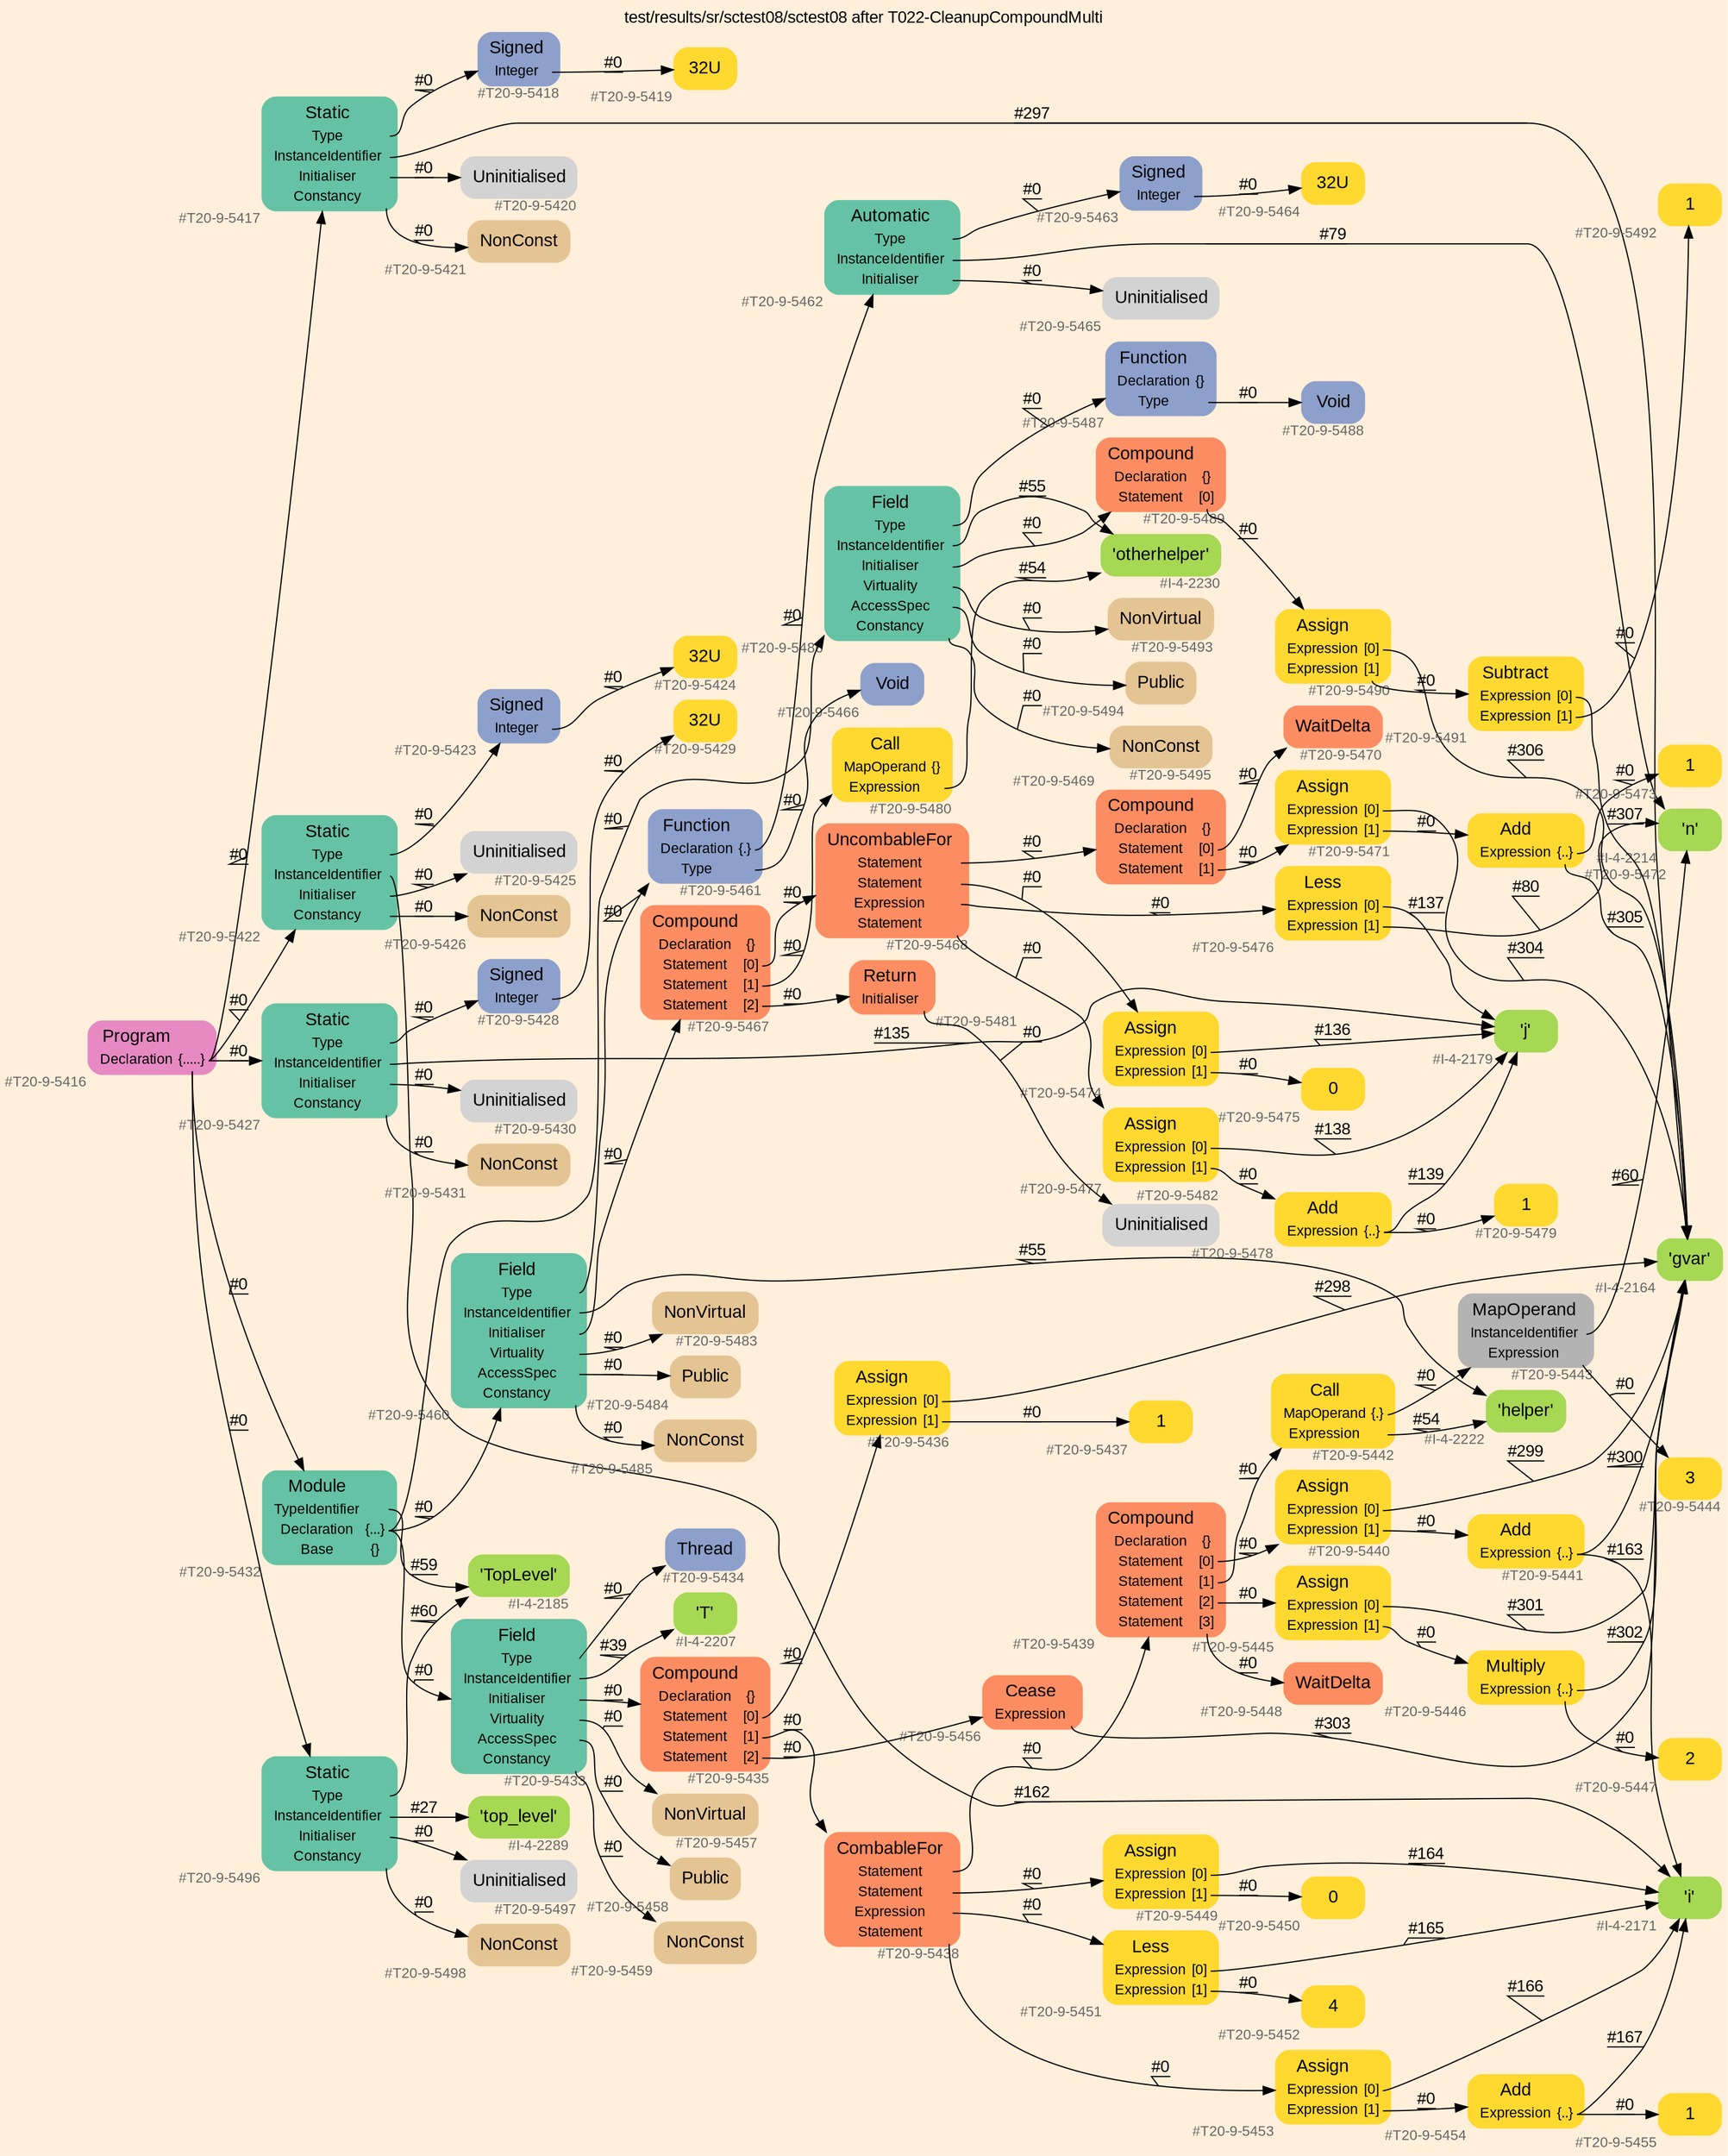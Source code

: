 digraph "test/results/sr/sctest08/sctest08 after T022-CleanupCompoundMulti" {
label = "test/results/sr/sctest08/sctest08 after T022-CleanupCompoundMulti"
labelloc = t
graph [
    rankdir = "LR"
    ranksep = 0.3
    bgcolor = antiquewhite1
    color = black
    fontcolor = black
    fontname = "Arial"
];
node [
    fontname = "Arial"
];
edge [
    fontname = "Arial"
];

// -------------------- node figure --------------------
// -------- block #T20-9-5416 ----------
"#T20-9-5416" [
    fillcolor = "/set28/4"
    xlabel = "#T20-9-5416"
    fontsize = "12"
    fontcolor = grey40
    shape = "plaintext"
    label = <<TABLE BORDER="0" CELLBORDER="0" CELLSPACING="0">
     <TR><TD><FONT COLOR="black" POINT-SIZE="15">Program</FONT></TD></TR>
     <TR><TD><FONT COLOR="black" POINT-SIZE="12">Declaration</FONT></TD><TD PORT="port0"><FONT COLOR="black" POINT-SIZE="12">{.....}</FONT></TD></TR>
    </TABLE>>
    style = "rounded,filled"
];

// -------- block #T20-9-5417 ----------
"#T20-9-5417" [
    fillcolor = "/set28/1"
    xlabel = "#T20-9-5417"
    fontsize = "12"
    fontcolor = grey40
    shape = "plaintext"
    label = <<TABLE BORDER="0" CELLBORDER="0" CELLSPACING="0">
     <TR><TD><FONT COLOR="black" POINT-SIZE="15">Static</FONT></TD></TR>
     <TR><TD><FONT COLOR="black" POINT-SIZE="12">Type</FONT></TD><TD PORT="port0"></TD></TR>
     <TR><TD><FONT COLOR="black" POINT-SIZE="12">InstanceIdentifier</FONT></TD><TD PORT="port1"></TD></TR>
     <TR><TD><FONT COLOR="black" POINT-SIZE="12">Initialiser</FONT></TD><TD PORT="port2"></TD></TR>
     <TR><TD><FONT COLOR="black" POINT-SIZE="12">Constancy</FONT></TD><TD PORT="port3"></TD></TR>
    </TABLE>>
    style = "rounded,filled"
];

// -------- block #T20-9-5418 ----------
"#T20-9-5418" [
    fillcolor = "/set28/3"
    xlabel = "#T20-9-5418"
    fontsize = "12"
    fontcolor = grey40
    shape = "plaintext"
    label = <<TABLE BORDER="0" CELLBORDER="0" CELLSPACING="0">
     <TR><TD><FONT COLOR="black" POINT-SIZE="15">Signed</FONT></TD></TR>
     <TR><TD><FONT COLOR="black" POINT-SIZE="12">Integer</FONT></TD><TD PORT="port0"></TD></TR>
    </TABLE>>
    style = "rounded,filled"
];

// -------- block #T20-9-5419 ----------
"#T20-9-5419" [
    fillcolor = "/set28/6"
    xlabel = "#T20-9-5419"
    fontsize = "12"
    fontcolor = grey40
    shape = "plaintext"
    label = <<TABLE BORDER="0" CELLBORDER="0" CELLSPACING="0">
     <TR><TD><FONT COLOR="black" POINT-SIZE="15">32U</FONT></TD></TR>
    </TABLE>>
    style = "rounded,filled"
];

// -------- block #I-4-2164 ----------
"#I-4-2164" [
    fillcolor = "/set28/5"
    xlabel = "#I-4-2164"
    fontsize = "12"
    fontcolor = grey40
    shape = "plaintext"
    label = <<TABLE BORDER="0" CELLBORDER="0" CELLSPACING="0">
     <TR><TD><FONT COLOR="black" POINT-SIZE="15">'gvar'</FONT></TD></TR>
    </TABLE>>
    style = "rounded,filled"
];

// -------- block #T20-9-5420 ----------
"#T20-9-5420" [
    xlabel = "#T20-9-5420"
    fontsize = "12"
    fontcolor = grey40
    shape = "plaintext"
    label = <<TABLE BORDER="0" CELLBORDER="0" CELLSPACING="0">
     <TR><TD><FONT COLOR="black" POINT-SIZE="15">Uninitialised</FONT></TD></TR>
    </TABLE>>
    style = "rounded,filled"
];

// -------- block #T20-9-5421 ----------
"#T20-9-5421" [
    fillcolor = "/set28/7"
    xlabel = "#T20-9-5421"
    fontsize = "12"
    fontcolor = grey40
    shape = "plaintext"
    label = <<TABLE BORDER="0" CELLBORDER="0" CELLSPACING="0">
     <TR><TD><FONT COLOR="black" POINT-SIZE="15">NonConst</FONT></TD></TR>
    </TABLE>>
    style = "rounded,filled"
];

// -------- block #T20-9-5422 ----------
"#T20-9-5422" [
    fillcolor = "/set28/1"
    xlabel = "#T20-9-5422"
    fontsize = "12"
    fontcolor = grey40
    shape = "plaintext"
    label = <<TABLE BORDER="0" CELLBORDER="0" CELLSPACING="0">
     <TR><TD><FONT COLOR="black" POINT-SIZE="15">Static</FONT></TD></TR>
     <TR><TD><FONT COLOR="black" POINT-SIZE="12">Type</FONT></TD><TD PORT="port0"></TD></TR>
     <TR><TD><FONT COLOR="black" POINT-SIZE="12">InstanceIdentifier</FONT></TD><TD PORT="port1"></TD></TR>
     <TR><TD><FONT COLOR="black" POINT-SIZE="12">Initialiser</FONT></TD><TD PORT="port2"></TD></TR>
     <TR><TD><FONT COLOR="black" POINT-SIZE="12">Constancy</FONT></TD><TD PORT="port3"></TD></TR>
    </TABLE>>
    style = "rounded,filled"
];

// -------- block #T20-9-5423 ----------
"#T20-9-5423" [
    fillcolor = "/set28/3"
    xlabel = "#T20-9-5423"
    fontsize = "12"
    fontcolor = grey40
    shape = "plaintext"
    label = <<TABLE BORDER="0" CELLBORDER="0" CELLSPACING="0">
     <TR><TD><FONT COLOR="black" POINT-SIZE="15">Signed</FONT></TD></TR>
     <TR><TD><FONT COLOR="black" POINT-SIZE="12">Integer</FONT></TD><TD PORT="port0"></TD></TR>
    </TABLE>>
    style = "rounded,filled"
];

// -------- block #T20-9-5424 ----------
"#T20-9-5424" [
    fillcolor = "/set28/6"
    xlabel = "#T20-9-5424"
    fontsize = "12"
    fontcolor = grey40
    shape = "plaintext"
    label = <<TABLE BORDER="0" CELLBORDER="0" CELLSPACING="0">
     <TR><TD><FONT COLOR="black" POINT-SIZE="15">32U</FONT></TD></TR>
    </TABLE>>
    style = "rounded,filled"
];

// -------- block #I-4-2171 ----------
"#I-4-2171" [
    fillcolor = "/set28/5"
    xlabel = "#I-4-2171"
    fontsize = "12"
    fontcolor = grey40
    shape = "plaintext"
    label = <<TABLE BORDER="0" CELLBORDER="0" CELLSPACING="0">
     <TR><TD><FONT COLOR="black" POINT-SIZE="15">'i'</FONT></TD></TR>
    </TABLE>>
    style = "rounded,filled"
];

// -------- block #T20-9-5425 ----------
"#T20-9-5425" [
    xlabel = "#T20-9-5425"
    fontsize = "12"
    fontcolor = grey40
    shape = "plaintext"
    label = <<TABLE BORDER="0" CELLBORDER="0" CELLSPACING="0">
     <TR><TD><FONT COLOR="black" POINT-SIZE="15">Uninitialised</FONT></TD></TR>
    </TABLE>>
    style = "rounded,filled"
];

// -------- block #T20-9-5426 ----------
"#T20-9-5426" [
    fillcolor = "/set28/7"
    xlabel = "#T20-9-5426"
    fontsize = "12"
    fontcolor = grey40
    shape = "plaintext"
    label = <<TABLE BORDER="0" CELLBORDER="0" CELLSPACING="0">
     <TR><TD><FONT COLOR="black" POINT-SIZE="15">NonConst</FONT></TD></TR>
    </TABLE>>
    style = "rounded,filled"
];

// -------- block #T20-9-5427 ----------
"#T20-9-5427" [
    fillcolor = "/set28/1"
    xlabel = "#T20-9-5427"
    fontsize = "12"
    fontcolor = grey40
    shape = "plaintext"
    label = <<TABLE BORDER="0" CELLBORDER="0" CELLSPACING="0">
     <TR><TD><FONT COLOR="black" POINT-SIZE="15">Static</FONT></TD></TR>
     <TR><TD><FONT COLOR="black" POINT-SIZE="12">Type</FONT></TD><TD PORT="port0"></TD></TR>
     <TR><TD><FONT COLOR="black" POINT-SIZE="12">InstanceIdentifier</FONT></TD><TD PORT="port1"></TD></TR>
     <TR><TD><FONT COLOR="black" POINT-SIZE="12">Initialiser</FONT></TD><TD PORT="port2"></TD></TR>
     <TR><TD><FONT COLOR="black" POINT-SIZE="12">Constancy</FONT></TD><TD PORT="port3"></TD></TR>
    </TABLE>>
    style = "rounded,filled"
];

// -------- block #T20-9-5428 ----------
"#T20-9-5428" [
    fillcolor = "/set28/3"
    xlabel = "#T20-9-5428"
    fontsize = "12"
    fontcolor = grey40
    shape = "plaintext"
    label = <<TABLE BORDER="0" CELLBORDER="0" CELLSPACING="0">
     <TR><TD><FONT COLOR="black" POINT-SIZE="15">Signed</FONT></TD></TR>
     <TR><TD><FONT COLOR="black" POINT-SIZE="12">Integer</FONT></TD><TD PORT="port0"></TD></TR>
    </TABLE>>
    style = "rounded,filled"
];

// -------- block #T20-9-5429 ----------
"#T20-9-5429" [
    fillcolor = "/set28/6"
    xlabel = "#T20-9-5429"
    fontsize = "12"
    fontcolor = grey40
    shape = "plaintext"
    label = <<TABLE BORDER="0" CELLBORDER="0" CELLSPACING="0">
     <TR><TD><FONT COLOR="black" POINT-SIZE="15">32U</FONT></TD></TR>
    </TABLE>>
    style = "rounded,filled"
];

// -------- block #I-4-2179 ----------
"#I-4-2179" [
    fillcolor = "/set28/5"
    xlabel = "#I-4-2179"
    fontsize = "12"
    fontcolor = grey40
    shape = "plaintext"
    label = <<TABLE BORDER="0" CELLBORDER="0" CELLSPACING="0">
     <TR><TD><FONT COLOR="black" POINT-SIZE="15">'j'</FONT></TD></TR>
    </TABLE>>
    style = "rounded,filled"
];

// -------- block #T20-9-5430 ----------
"#T20-9-5430" [
    xlabel = "#T20-9-5430"
    fontsize = "12"
    fontcolor = grey40
    shape = "plaintext"
    label = <<TABLE BORDER="0" CELLBORDER="0" CELLSPACING="0">
     <TR><TD><FONT COLOR="black" POINT-SIZE="15">Uninitialised</FONT></TD></TR>
    </TABLE>>
    style = "rounded,filled"
];

// -------- block #T20-9-5431 ----------
"#T20-9-5431" [
    fillcolor = "/set28/7"
    xlabel = "#T20-9-5431"
    fontsize = "12"
    fontcolor = grey40
    shape = "plaintext"
    label = <<TABLE BORDER="0" CELLBORDER="0" CELLSPACING="0">
     <TR><TD><FONT COLOR="black" POINT-SIZE="15">NonConst</FONT></TD></TR>
    </TABLE>>
    style = "rounded,filled"
];

// -------- block #T20-9-5432 ----------
"#T20-9-5432" [
    fillcolor = "/set28/1"
    xlabel = "#T20-9-5432"
    fontsize = "12"
    fontcolor = grey40
    shape = "plaintext"
    label = <<TABLE BORDER="0" CELLBORDER="0" CELLSPACING="0">
     <TR><TD><FONT COLOR="black" POINT-SIZE="15">Module</FONT></TD></TR>
     <TR><TD><FONT COLOR="black" POINT-SIZE="12">TypeIdentifier</FONT></TD><TD PORT="port0"></TD></TR>
     <TR><TD><FONT COLOR="black" POINT-SIZE="12">Declaration</FONT></TD><TD PORT="port1"><FONT COLOR="black" POINT-SIZE="12">{...}</FONT></TD></TR>
     <TR><TD><FONT COLOR="black" POINT-SIZE="12">Base</FONT></TD><TD PORT="port2"><FONT COLOR="black" POINT-SIZE="12">{}</FONT></TD></TR>
    </TABLE>>
    style = "rounded,filled"
];

// -------- block #I-4-2185 ----------
"#I-4-2185" [
    fillcolor = "/set28/5"
    xlabel = "#I-4-2185"
    fontsize = "12"
    fontcolor = grey40
    shape = "plaintext"
    label = <<TABLE BORDER="0" CELLBORDER="0" CELLSPACING="0">
     <TR><TD><FONT COLOR="black" POINT-SIZE="15">'TopLevel'</FONT></TD></TR>
    </TABLE>>
    style = "rounded,filled"
];

// -------- block #T20-9-5433 ----------
"#T20-9-5433" [
    fillcolor = "/set28/1"
    xlabel = "#T20-9-5433"
    fontsize = "12"
    fontcolor = grey40
    shape = "plaintext"
    label = <<TABLE BORDER="0" CELLBORDER="0" CELLSPACING="0">
     <TR><TD><FONT COLOR="black" POINT-SIZE="15">Field</FONT></TD></TR>
     <TR><TD><FONT COLOR="black" POINT-SIZE="12">Type</FONT></TD><TD PORT="port0"></TD></TR>
     <TR><TD><FONT COLOR="black" POINT-SIZE="12">InstanceIdentifier</FONT></TD><TD PORT="port1"></TD></TR>
     <TR><TD><FONT COLOR="black" POINT-SIZE="12">Initialiser</FONT></TD><TD PORT="port2"></TD></TR>
     <TR><TD><FONT COLOR="black" POINT-SIZE="12">Virtuality</FONT></TD><TD PORT="port3"></TD></TR>
     <TR><TD><FONT COLOR="black" POINT-SIZE="12">AccessSpec</FONT></TD><TD PORT="port4"></TD></TR>
     <TR><TD><FONT COLOR="black" POINT-SIZE="12">Constancy</FONT></TD><TD PORT="port5"></TD></TR>
    </TABLE>>
    style = "rounded,filled"
];

// -------- block #T20-9-5434 ----------
"#T20-9-5434" [
    fillcolor = "/set28/3"
    xlabel = "#T20-9-5434"
    fontsize = "12"
    fontcolor = grey40
    shape = "plaintext"
    label = <<TABLE BORDER="0" CELLBORDER="0" CELLSPACING="0">
     <TR><TD><FONT COLOR="black" POINT-SIZE="15">Thread</FONT></TD></TR>
    </TABLE>>
    style = "rounded,filled"
];

// -------- block #I-4-2207 ----------
"#I-4-2207" [
    fillcolor = "/set28/5"
    xlabel = "#I-4-2207"
    fontsize = "12"
    fontcolor = grey40
    shape = "plaintext"
    label = <<TABLE BORDER="0" CELLBORDER="0" CELLSPACING="0">
     <TR><TD><FONT COLOR="black" POINT-SIZE="15">'T'</FONT></TD></TR>
    </TABLE>>
    style = "rounded,filled"
];

// -------- block #T20-9-5435 ----------
"#T20-9-5435" [
    fillcolor = "/set28/2"
    xlabel = "#T20-9-5435"
    fontsize = "12"
    fontcolor = grey40
    shape = "plaintext"
    label = <<TABLE BORDER="0" CELLBORDER="0" CELLSPACING="0">
     <TR><TD><FONT COLOR="black" POINT-SIZE="15">Compound</FONT></TD></TR>
     <TR><TD><FONT COLOR="black" POINT-SIZE="12">Declaration</FONT></TD><TD PORT="port0"><FONT COLOR="black" POINT-SIZE="12">{}</FONT></TD></TR>
     <TR><TD><FONT COLOR="black" POINT-SIZE="12">Statement</FONT></TD><TD PORT="port1"><FONT COLOR="black" POINT-SIZE="12">[0]</FONT></TD></TR>
     <TR><TD><FONT COLOR="black" POINT-SIZE="12">Statement</FONT></TD><TD PORT="port2"><FONT COLOR="black" POINT-SIZE="12">[1]</FONT></TD></TR>
     <TR><TD><FONT COLOR="black" POINT-SIZE="12">Statement</FONT></TD><TD PORT="port3"><FONT COLOR="black" POINT-SIZE="12">[2]</FONT></TD></TR>
    </TABLE>>
    style = "rounded,filled"
];

// -------- block #T20-9-5436 ----------
"#T20-9-5436" [
    fillcolor = "/set28/6"
    xlabel = "#T20-9-5436"
    fontsize = "12"
    fontcolor = grey40
    shape = "plaintext"
    label = <<TABLE BORDER="0" CELLBORDER="0" CELLSPACING="0">
     <TR><TD><FONT COLOR="black" POINT-SIZE="15">Assign</FONT></TD></TR>
     <TR><TD><FONT COLOR="black" POINT-SIZE="12">Expression</FONT></TD><TD PORT="port0"><FONT COLOR="black" POINT-SIZE="12">[0]</FONT></TD></TR>
     <TR><TD><FONT COLOR="black" POINT-SIZE="12">Expression</FONT></TD><TD PORT="port1"><FONT COLOR="black" POINT-SIZE="12">[1]</FONT></TD></TR>
    </TABLE>>
    style = "rounded,filled"
];

// -------- block #T20-9-5437 ----------
"#T20-9-5437" [
    fillcolor = "/set28/6"
    xlabel = "#T20-9-5437"
    fontsize = "12"
    fontcolor = grey40
    shape = "plaintext"
    label = <<TABLE BORDER="0" CELLBORDER="0" CELLSPACING="0">
     <TR><TD><FONT COLOR="black" POINT-SIZE="15">1</FONT></TD></TR>
    </TABLE>>
    style = "rounded,filled"
];

// -------- block #T20-9-5438 ----------
"#T20-9-5438" [
    fillcolor = "/set28/2"
    xlabel = "#T20-9-5438"
    fontsize = "12"
    fontcolor = grey40
    shape = "plaintext"
    label = <<TABLE BORDER="0" CELLBORDER="0" CELLSPACING="0">
     <TR><TD><FONT COLOR="black" POINT-SIZE="15">CombableFor</FONT></TD></TR>
     <TR><TD><FONT COLOR="black" POINT-SIZE="12">Statement</FONT></TD><TD PORT="port0"></TD></TR>
     <TR><TD><FONT COLOR="black" POINT-SIZE="12">Statement</FONT></TD><TD PORT="port1"></TD></TR>
     <TR><TD><FONT COLOR="black" POINT-SIZE="12">Expression</FONT></TD><TD PORT="port2"></TD></TR>
     <TR><TD><FONT COLOR="black" POINT-SIZE="12">Statement</FONT></TD><TD PORT="port3"></TD></TR>
    </TABLE>>
    style = "rounded,filled"
];

// -------- block #T20-9-5439 ----------
"#T20-9-5439" [
    fillcolor = "/set28/2"
    xlabel = "#T20-9-5439"
    fontsize = "12"
    fontcolor = grey40
    shape = "plaintext"
    label = <<TABLE BORDER="0" CELLBORDER="0" CELLSPACING="0">
     <TR><TD><FONT COLOR="black" POINT-SIZE="15">Compound</FONT></TD></TR>
     <TR><TD><FONT COLOR="black" POINT-SIZE="12">Declaration</FONT></TD><TD PORT="port0"><FONT COLOR="black" POINT-SIZE="12">{}</FONT></TD></TR>
     <TR><TD><FONT COLOR="black" POINT-SIZE="12">Statement</FONT></TD><TD PORT="port1"><FONT COLOR="black" POINT-SIZE="12">[0]</FONT></TD></TR>
     <TR><TD><FONT COLOR="black" POINT-SIZE="12">Statement</FONT></TD><TD PORT="port2"><FONT COLOR="black" POINT-SIZE="12">[1]</FONT></TD></TR>
     <TR><TD><FONT COLOR="black" POINT-SIZE="12">Statement</FONT></TD><TD PORT="port3"><FONT COLOR="black" POINT-SIZE="12">[2]</FONT></TD></TR>
     <TR><TD><FONT COLOR="black" POINT-SIZE="12">Statement</FONT></TD><TD PORT="port4"><FONT COLOR="black" POINT-SIZE="12">[3]</FONT></TD></TR>
    </TABLE>>
    style = "rounded,filled"
];

// -------- block #T20-9-5440 ----------
"#T20-9-5440" [
    fillcolor = "/set28/6"
    xlabel = "#T20-9-5440"
    fontsize = "12"
    fontcolor = grey40
    shape = "plaintext"
    label = <<TABLE BORDER="0" CELLBORDER="0" CELLSPACING="0">
     <TR><TD><FONT COLOR="black" POINT-SIZE="15">Assign</FONT></TD></TR>
     <TR><TD><FONT COLOR="black" POINT-SIZE="12">Expression</FONT></TD><TD PORT="port0"><FONT COLOR="black" POINT-SIZE="12">[0]</FONT></TD></TR>
     <TR><TD><FONT COLOR="black" POINT-SIZE="12">Expression</FONT></TD><TD PORT="port1"><FONT COLOR="black" POINT-SIZE="12">[1]</FONT></TD></TR>
    </TABLE>>
    style = "rounded,filled"
];

// -------- block #T20-9-5441 ----------
"#T20-9-5441" [
    fillcolor = "/set28/6"
    xlabel = "#T20-9-5441"
    fontsize = "12"
    fontcolor = grey40
    shape = "plaintext"
    label = <<TABLE BORDER="0" CELLBORDER="0" CELLSPACING="0">
     <TR><TD><FONT COLOR="black" POINT-SIZE="15">Add</FONT></TD></TR>
     <TR><TD><FONT COLOR="black" POINT-SIZE="12">Expression</FONT></TD><TD PORT="port0"><FONT COLOR="black" POINT-SIZE="12">{..}</FONT></TD></TR>
    </TABLE>>
    style = "rounded,filled"
];

// -------- block #T20-9-5442 ----------
"#T20-9-5442" [
    fillcolor = "/set28/6"
    xlabel = "#T20-9-5442"
    fontsize = "12"
    fontcolor = grey40
    shape = "plaintext"
    label = <<TABLE BORDER="0" CELLBORDER="0" CELLSPACING="0">
     <TR><TD><FONT COLOR="black" POINT-SIZE="15">Call</FONT></TD></TR>
     <TR><TD><FONT COLOR="black" POINT-SIZE="12">MapOperand</FONT></TD><TD PORT="port0"><FONT COLOR="black" POINT-SIZE="12">{.}</FONT></TD></TR>
     <TR><TD><FONT COLOR="black" POINT-SIZE="12">Expression</FONT></TD><TD PORT="port1"></TD></TR>
    </TABLE>>
    style = "rounded,filled"
];

// -------- block #T20-9-5443 ----------
"#T20-9-5443" [
    fillcolor = "/set28/8"
    xlabel = "#T20-9-5443"
    fontsize = "12"
    fontcolor = grey40
    shape = "plaintext"
    label = <<TABLE BORDER="0" CELLBORDER="0" CELLSPACING="0">
     <TR><TD><FONT COLOR="black" POINT-SIZE="15">MapOperand</FONT></TD></TR>
     <TR><TD><FONT COLOR="black" POINT-SIZE="12">InstanceIdentifier</FONT></TD><TD PORT="port0"></TD></TR>
     <TR><TD><FONT COLOR="black" POINT-SIZE="12">Expression</FONT></TD><TD PORT="port1"></TD></TR>
    </TABLE>>
    style = "rounded,filled"
];

// -------- block #I-4-2214 ----------
"#I-4-2214" [
    fillcolor = "/set28/5"
    xlabel = "#I-4-2214"
    fontsize = "12"
    fontcolor = grey40
    shape = "plaintext"
    label = <<TABLE BORDER="0" CELLBORDER="0" CELLSPACING="0">
     <TR><TD><FONT COLOR="black" POINT-SIZE="15">'n'</FONT></TD></TR>
    </TABLE>>
    style = "rounded,filled"
];

// -------- block #T20-9-5444 ----------
"#T20-9-5444" [
    fillcolor = "/set28/6"
    xlabel = "#T20-9-5444"
    fontsize = "12"
    fontcolor = grey40
    shape = "plaintext"
    label = <<TABLE BORDER="0" CELLBORDER="0" CELLSPACING="0">
     <TR><TD><FONT COLOR="black" POINT-SIZE="15">3</FONT></TD></TR>
    </TABLE>>
    style = "rounded,filled"
];

// -------- block #I-4-2222 ----------
"#I-4-2222" [
    fillcolor = "/set28/5"
    xlabel = "#I-4-2222"
    fontsize = "12"
    fontcolor = grey40
    shape = "plaintext"
    label = <<TABLE BORDER="0" CELLBORDER="0" CELLSPACING="0">
     <TR><TD><FONT COLOR="black" POINT-SIZE="15">'helper'</FONT></TD></TR>
    </TABLE>>
    style = "rounded,filled"
];

// -------- block #T20-9-5445 ----------
"#T20-9-5445" [
    fillcolor = "/set28/6"
    xlabel = "#T20-9-5445"
    fontsize = "12"
    fontcolor = grey40
    shape = "plaintext"
    label = <<TABLE BORDER="0" CELLBORDER="0" CELLSPACING="0">
     <TR><TD><FONT COLOR="black" POINT-SIZE="15">Assign</FONT></TD></TR>
     <TR><TD><FONT COLOR="black" POINT-SIZE="12">Expression</FONT></TD><TD PORT="port0"><FONT COLOR="black" POINT-SIZE="12">[0]</FONT></TD></TR>
     <TR><TD><FONT COLOR="black" POINT-SIZE="12">Expression</FONT></TD><TD PORT="port1"><FONT COLOR="black" POINT-SIZE="12">[1]</FONT></TD></TR>
    </TABLE>>
    style = "rounded,filled"
];

// -------- block #T20-9-5446 ----------
"#T20-9-5446" [
    fillcolor = "/set28/6"
    xlabel = "#T20-9-5446"
    fontsize = "12"
    fontcolor = grey40
    shape = "plaintext"
    label = <<TABLE BORDER="0" CELLBORDER="0" CELLSPACING="0">
     <TR><TD><FONT COLOR="black" POINT-SIZE="15">Multiply</FONT></TD></TR>
     <TR><TD><FONT COLOR="black" POINT-SIZE="12">Expression</FONT></TD><TD PORT="port0"><FONT COLOR="black" POINT-SIZE="12">{..}</FONT></TD></TR>
    </TABLE>>
    style = "rounded,filled"
];

// -------- block #T20-9-5447 ----------
"#T20-9-5447" [
    fillcolor = "/set28/6"
    xlabel = "#T20-9-5447"
    fontsize = "12"
    fontcolor = grey40
    shape = "plaintext"
    label = <<TABLE BORDER="0" CELLBORDER="0" CELLSPACING="0">
     <TR><TD><FONT COLOR="black" POINT-SIZE="15">2</FONT></TD></TR>
    </TABLE>>
    style = "rounded,filled"
];

// -------- block #T20-9-5448 ----------
"#T20-9-5448" [
    fillcolor = "/set28/2"
    xlabel = "#T20-9-5448"
    fontsize = "12"
    fontcolor = grey40
    shape = "plaintext"
    label = <<TABLE BORDER="0" CELLBORDER="0" CELLSPACING="0">
     <TR><TD><FONT COLOR="black" POINT-SIZE="15">WaitDelta</FONT></TD></TR>
    </TABLE>>
    style = "rounded,filled"
];

// -------- block #T20-9-5449 ----------
"#T20-9-5449" [
    fillcolor = "/set28/6"
    xlabel = "#T20-9-5449"
    fontsize = "12"
    fontcolor = grey40
    shape = "plaintext"
    label = <<TABLE BORDER="0" CELLBORDER="0" CELLSPACING="0">
     <TR><TD><FONT COLOR="black" POINT-SIZE="15">Assign</FONT></TD></TR>
     <TR><TD><FONT COLOR="black" POINT-SIZE="12">Expression</FONT></TD><TD PORT="port0"><FONT COLOR="black" POINT-SIZE="12">[0]</FONT></TD></TR>
     <TR><TD><FONT COLOR="black" POINT-SIZE="12">Expression</FONT></TD><TD PORT="port1"><FONT COLOR="black" POINT-SIZE="12">[1]</FONT></TD></TR>
    </TABLE>>
    style = "rounded,filled"
];

// -------- block #T20-9-5450 ----------
"#T20-9-5450" [
    fillcolor = "/set28/6"
    xlabel = "#T20-9-5450"
    fontsize = "12"
    fontcolor = grey40
    shape = "plaintext"
    label = <<TABLE BORDER="0" CELLBORDER="0" CELLSPACING="0">
     <TR><TD><FONT COLOR="black" POINT-SIZE="15">0</FONT></TD></TR>
    </TABLE>>
    style = "rounded,filled"
];

// -------- block #T20-9-5451 ----------
"#T20-9-5451" [
    fillcolor = "/set28/6"
    xlabel = "#T20-9-5451"
    fontsize = "12"
    fontcolor = grey40
    shape = "plaintext"
    label = <<TABLE BORDER="0" CELLBORDER="0" CELLSPACING="0">
     <TR><TD><FONT COLOR="black" POINT-SIZE="15">Less</FONT></TD></TR>
     <TR><TD><FONT COLOR="black" POINT-SIZE="12">Expression</FONT></TD><TD PORT="port0"><FONT COLOR="black" POINT-SIZE="12">[0]</FONT></TD></TR>
     <TR><TD><FONT COLOR="black" POINT-SIZE="12">Expression</FONT></TD><TD PORT="port1"><FONT COLOR="black" POINT-SIZE="12">[1]</FONT></TD></TR>
    </TABLE>>
    style = "rounded,filled"
];

// -------- block #T20-9-5452 ----------
"#T20-9-5452" [
    fillcolor = "/set28/6"
    xlabel = "#T20-9-5452"
    fontsize = "12"
    fontcolor = grey40
    shape = "plaintext"
    label = <<TABLE BORDER="0" CELLBORDER="0" CELLSPACING="0">
     <TR><TD><FONT COLOR="black" POINT-SIZE="15">4</FONT></TD></TR>
    </TABLE>>
    style = "rounded,filled"
];

// -------- block #T20-9-5453 ----------
"#T20-9-5453" [
    fillcolor = "/set28/6"
    xlabel = "#T20-9-5453"
    fontsize = "12"
    fontcolor = grey40
    shape = "plaintext"
    label = <<TABLE BORDER="0" CELLBORDER="0" CELLSPACING="0">
     <TR><TD><FONT COLOR="black" POINT-SIZE="15">Assign</FONT></TD></TR>
     <TR><TD><FONT COLOR="black" POINT-SIZE="12">Expression</FONT></TD><TD PORT="port0"><FONT COLOR="black" POINT-SIZE="12">[0]</FONT></TD></TR>
     <TR><TD><FONT COLOR="black" POINT-SIZE="12">Expression</FONT></TD><TD PORT="port1"><FONT COLOR="black" POINT-SIZE="12">[1]</FONT></TD></TR>
    </TABLE>>
    style = "rounded,filled"
];

// -------- block #T20-9-5454 ----------
"#T20-9-5454" [
    fillcolor = "/set28/6"
    xlabel = "#T20-9-5454"
    fontsize = "12"
    fontcolor = grey40
    shape = "plaintext"
    label = <<TABLE BORDER="0" CELLBORDER="0" CELLSPACING="0">
     <TR><TD><FONT COLOR="black" POINT-SIZE="15">Add</FONT></TD></TR>
     <TR><TD><FONT COLOR="black" POINT-SIZE="12">Expression</FONT></TD><TD PORT="port0"><FONT COLOR="black" POINT-SIZE="12">{..}</FONT></TD></TR>
    </TABLE>>
    style = "rounded,filled"
];

// -------- block #T20-9-5455 ----------
"#T20-9-5455" [
    fillcolor = "/set28/6"
    xlabel = "#T20-9-5455"
    fontsize = "12"
    fontcolor = grey40
    shape = "plaintext"
    label = <<TABLE BORDER="0" CELLBORDER="0" CELLSPACING="0">
     <TR><TD><FONT COLOR="black" POINT-SIZE="15">1</FONT></TD></TR>
    </TABLE>>
    style = "rounded,filled"
];

// -------- block #T20-9-5456 ----------
"#T20-9-5456" [
    fillcolor = "/set28/2"
    xlabel = "#T20-9-5456"
    fontsize = "12"
    fontcolor = grey40
    shape = "plaintext"
    label = <<TABLE BORDER="0" CELLBORDER="0" CELLSPACING="0">
     <TR><TD><FONT COLOR="black" POINT-SIZE="15">Cease</FONT></TD></TR>
     <TR><TD><FONT COLOR="black" POINT-SIZE="12">Expression</FONT></TD><TD PORT="port0"></TD></TR>
    </TABLE>>
    style = "rounded,filled"
];

// -------- block #T20-9-5457 ----------
"#T20-9-5457" [
    fillcolor = "/set28/7"
    xlabel = "#T20-9-5457"
    fontsize = "12"
    fontcolor = grey40
    shape = "plaintext"
    label = <<TABLE BORDER="0" CELLBORDER="0" CELLSPACING="0">
     <TR><TD><FONT COLOR="black" POINT-SIZE="15">NonVirtual</FONT></TD></TR>
    </TABLE>>
    style = "rounded,filled"
];

// -------- block #T20-9-5458 ----------
"#T20-9-5458" [
    fillcolor = "/set28/7"
    xlabel = "#T20-9-5458"
    fontsize = "12"
    fontcolor = grey40
    shape = "plaintext"
    label = <<TABLE BORDER="0" CELLBORDER="0" CELLSPACING="0">
     <TR><TD><FONT COLOR="black" POINT-SIZE="15">Public</FONT></TD></TR>
    </TABLE>>
    style = "rounded,filled"
];

// -------- block #T20-9-5459 ----------
"#T20-9-5459" [
    fillcolor = "/set28/7"
    xlabel = "#T20-9-5459"
    fontsize = "12"
    fontcolor = grey40
    shape = "plaintext"
    label = <<TABLE BORDER="0" CELLBORDER="0" CELLSPACING="0">
     <TR><TD><FONT COLOR="black" POINT-SIZE="15">NonConst</FONT></TD></TR>
    </TABLE>>
    style = "rounded,filled"
];

// -------- block #T20-9-5460 ----------
"#T20-9-5460" [
    fillcolor = "/set28/1"
    xlabel = "#T20-9-5460"
    fontsize = "12"
    fontcolor = grey40
    shape = "plaintext"
    label = <<TABLE BORDER="0" CELLBORDER="0" CELLSPACING="0">
     <TR><TD><FONT COLOR="black" POINT-SIZE="15">Field</FONT></TD></TR>
     <TR><TD><FONT COLOR="black" POINT-SIZE="12">Type</FONT></TD><TD PORT="port0"></TD></TR>
     <TR><TD><FONT COLOR="black" POINT-SIZE="12">InstanceIdentifier</FONT></TD><TD PORT="port1"></TD></TR>
     <TR><TD><FONT COLOR="black" POINT-SIZE="12">Initialiser</FONT></TD><TD PORT="port2"></TD></TR>
     <TR><TD><FONT COLOR="black" POINT-SIZE="12">Virtuality</FONT></TD><TD PORT="port3"></TD></TR>
     <TR><TD><FONT COLOR="black" POINT-SIZE="12">AccessSpec</FONT></TD><TD PORT="port4"></TD></TR>
     <TR><TD><FONT COLOR="black" POINT-SIZE="12">Constancy</FONT></TD><TD PORT="port5"></TD></TR>
    </TABLE>>
    style = "rounded,filled"
];

// -------- block #T20-9-5461 ----------
"#T20-9-5461" [
    fillcolor = "/set28/3"
    xlabel = "#T20-9-5461"
    fontsize = "12"
    fontcolor = grey40
    shape = "plaintext"
    label = <<TABLE BORDER="0" CELLBORDER="0" CELLSPACING="0">
     <TR><TD><FONT COLOR="black" POINT-SIZE="15">Function</FONT></TD></TR>
     <TR><TD><FONT COLOR="black" POINT-SIZE="12">Declaration</FONT></TD><TD PORT="port0"><FONT COLOR="black" POINT-SIZE="12">{.}</FONT></TD></TR>
     <TR><TD><FONT COLOR="black" POINT-SIZE="12">Type</FONT></TD><TD PORT="port1"></TD></TR>
    </TABLE>>
    style = "rounded,filled"
];

// -------- block #T20-9-5462 ----------
"#T20-9-5462" [
    fillcolor = "/set28/1"
    xlabel = "#T20-9-5462"
    fontsize = "12"
    fontcolor = grey40
    shape = "plaintext"
    label = <<TABLE BORDER="0" CELLBORDER="0" CELLSPACING="0">
     <TR><TD><FONT COLOR="black" POINT-SIZE="15">Automatic</FONT></TD></TR>
     <TR><TD><FONT COLOR="black" POINT-SIZE="12">Type</FONT></TD><TD PORT="port0"></TD></TR>
     <TR><TD><FONT COLOR="black" POINT-SIZE="12">InstanceIdentifier</FONT></TD><TD PORT="port1"></TD></TR>
     <TR><TD><FONT COLOR="black" POINT-SIZE="12">Initialiser</FONT></TD><TD PORT="port2"></TD></TR>
    </TABLE>>
    style = "rounded,filled"
];

// -------- block #T20-9-5463 ----------
"#T20-9-5463" [
    fillcolor = "/set28/3"
    xlabel = "#T20-9-5463"
    fontsize = "12"
    fontcolor = grey40
    shape = "plaintext"
    label = <<TABLE BORDER="0" CELLBORDER="0" CELLSPACING="0">
     <TR><TD><FONT COLOR="black" POINT-SIZE="15">Signed</FONT></TD></TR>
     <TR><TD><FONT COLOR="black" POINT-SIZE="12">Integer</FONT></TD><TD PORT="port0"></TD></TR>
    </TABLE>>
    style = "rounded,filled"
];

// -------- block #T20-9-5464 ----------
"#T20-9-5464" [
    fillcolor = "/set28/6"
    xlabel = "#T20-9-5464"
    fontsize = "12"
    fontcolor = grey40
    shape = "plaintext"
    label = <<TABLE BORDER="0" CELLBORDER="0" CELLSPACING="0">
     <TR><TD><FONT COLOR="black" POINT-SIZE="15">32U</FONT></TD></TR>
    </TABLE>>
    style = "rounded,filled"
];

// -------- block #T20-9-5465 ----------
"#T20-9-5465" [
    xlabel = "#T20-9-5465"
    fontsize = "12"
    fontcolor = grey40
    shape = "plaintext"
    label = <<TABLE BORDER="0" CELLBORDER="0" CELLSPACING="0">
     <TR><TD><FONT COLOR="black" POINT-SIZE="15">Uninitialised</FONT></TD></TR>
    </TABLE>>
    style = "rounded,filled"
];

// -------- block #T20-9-5466 ----------
"#T20-9-5466" [
    fillcolor = "/set28/3"
    xlabel = "#T20-9-5466"
    fontsize = "12"
    fontcolor = grey40
    shape = "plaintext"
    label = <<TABLE BORDER="0" CELLBORDER="0" CELLSPACING="0">
     <TR><TD><FONT COLOR="black" POINT-SIZE="15">Void</FONT></TD></TR>
    </TABLE>>
    style = "rounded,filled"
];

// -------- block #T20-9-5467 ----------
"#T20-9-5467" [
    fillcolor = "/set28/2"
    xlabel = "#T20-9-5467"
    fontsize = "12"
    fontcolor = grey40
    shape = "plaintext"
    label = <<TABLE BORDER="0" CELLBORDER="0" CELLSPACING="0">
     <TR><TD><FONT COLOR="black" POINT-SIZE="15">Compound</FONT></TD></TR>
     <TR><TD><FONT COLOR="black" POINT-SIZE="12">Declaration</FONT></TD><TD PORT="port0"><FONT COLOR="black" POINT-SIZE="12">{}</FONT></TD></TR>
     <TR><TD><FONT COLOR="black" POINT-SIZE="12">Statement</FONT></TD><TD PORT="port1"><FONT COLOR="black" POINT-SIZE="12">[0]</FONT></TD></TR>
     <TR><TD><FONT COLOR="black" POINT-SIZE="12">Statement</FONT></TD><TD PORT="port2"><FONT COLOR="black" POINT-SIZE="12">[1]</FONT></TD></TR>
     <TR><TD><FONT COLOR="black" POINT-SIZE="12">Statement</FONT></TD><TD PORT="port3"><FONT COLOR="black" POINT-SIZE="12">[2]</FONT></TD></TR>
    </TABLE>>
    style = "rounded,filled"
];

// -------- block #T20-9-5468 ----------
"#T20-9-5468" [
    fillcolor = "/set28/2"
    xlabel = "#T20-9-5468"
    fontsize = "12"
    fontcolor = grey40
    shape = "plaintext"
    label = <<TABLE BORDER="0" CELLBORDER="0" CELLSPACING="0">
     <TR><TD><FONT COLOR="black" POINT-SIZE="15">UncombableFor</FONT></TD></TR>
     <TR><TD><FONT COLOR="black" POINT-SIZE="12">Statement</FONT></TD><TD PORT="port0"></TD></TR>
     <TR><TD><FONT COLOR="black" POINT-SIZE="12">Statement</FONT></TD><TD PORT="port1"></TD></TR>
     <TR><TD><FONT COLOR="black" POINT-SIZE="12">Expression</FONT></TD><TD PORT="port2"></TD></TR>
     <TR><TD><FONT COLOR="black" POINT-SIZE="12">Statement</FONT></TD><TD PORT="port3"></TD></TR>
    </TABLE>>
    style = "rounded,filled"
];

// -------- block #T20-9-5469 ----------
"#T20-9-5469" [
    fillcolor = "/set28/2"
    xlabel = "#T20-9-5469"
    fontsize = "12"
    fontcolor = grey40
    shape = "plaintext"
    label = <<TABLE BORDER="0" CELLBORDER="0" CELLSPACING="0">
     <TR><TD><FONT COLOR="black" POINT-SIZE="15">Compound</FONT></TD></TR>
     <TR><TD><FONT COLOR="black" POINT-SIZE="12">Declaration</FONT></TD><TD PORT="port0"><FONT COLOR="black" POINT-SIZE="12">{}</FONT></TD></TR>
     <TR><TD><FONT COLOR="black" POINT-SIZE="12">Statement</FONT></TD><TD PORT="port1"><FONT COLOR="black" POINT-SIZE="12">[0]</FONT></TD></TR>
     <TR><TD><FONT COLOR="black" POINT-SIZE="12">Statement</FONT></TD><TD PORT="port2"><FONT COLOR="black" POINT-SIZE="12">[1]</FONT></TD></TR>
    </TABLE>>
    style = "rounded,filled"
];

// -------- block #T20-9-5470 ----------
"#T20-9-5470" [
    fillcolor = "/set28/2"
    xlabel = "#T20-9-5470"
    fontsize = "12"
    fontcolor = grey40
    shape = "plaintext"
    label = <<TABLE BORDER="0" CELLBORDER="0" CELLSPACING="0">
     <TR><TD><FONT COLOR="black" POINT-SIZE="15">WaitDelta</FONT></TD></TR>
    </TABLE>>
    style = "rounded,filled"
];

// -------- block #T20-9-5471 ----------
"#T20-9-5471" [
    fillcolor = "/set28/6"
    xlabel = "#T20-9-5471"
    fontsize = "12"
    fontcolor = grey40
    shape = "plaintext"
    label = <<TABLE BORDER="0" CELLBORDER="0" CELLSPACING="0">
     <TR><TD><FONT COLOR="black" POINT-SIZE="15">Assign</FONT></TD></TR>
     <TR><TD><FONT COLOR="black" POINT-SIZE="12">Expression</FONT></TD><TD PORT="port0"><FONT COLOR="black" POINT-SIZE="12">[0]</FONT></TD></TR>
     <TR><TD><FONT COLOR="black" POINT-SIZE="12">Expression</FONT></TD><TD PORT="port1"><FONT COLOR="black" POINT-SIZE="12">[1]</FONT></TD></TR>
    </TABLE>>
    style = "rounded,filled"
];

// -------- block #T20-9-5472 ----------
"#T20-9-5472" [
    fillcolor = "/set28/6"
    xlabel = "#T20-9-5472"
    fontsize = "12"
    fontcolor = grey40
    shape = "plaintext"
    label = <<TABLE BORDER="0" CELLBORDER="0" CELLSPACING="0">
     <TR><TD><FONT COLOR="black" POINT-SIZE="15">Add</FONT></TD></TR>
     <TR><TD><FONT COLOR="black" POINT-SIZE="12">Expression</FONT></TD><TD PORT="port0"><FONT COLOR="black" POINT-SIZE="12">{..}</FONT></TD></TR>
    </TABLE>>
    style = "rounded,filled"
];

// -------- block #T20-9-5473 ----------
"#T20-9-5473" [
    fillcolor = "/set28/6"
    xlabel = "#T20-9-5473"
    fontsize = "12"
    fontcolor = grey40
    shape = "plaintext"
    label = <<TABLE BORDER="0" CELLBORDER="0" CELLSPACING="0">
     <TR><TD><FONT COLOR="black" POINT-SIZE="15">1</FONT></TD></TR>
    </TABLE>>
    style = "rounded,filled"
];

// -------- block #T20-9-5474 ----------
"#T20-9-5474" [
    fillcolor = "/set28/6"
    xlabel = "#T20-9-5474"
    fontsize = "12"
    fontcolor = grey40
    shape = "plaintext"
    label = <<TABLE BORDER="0" CELLBORDER="0" CELLSPACING="0">
     <TR><TD><FONT COLOR="black" POINT-SIZE="15">Assign</FONT></TD></TR>
     <TR><TD><FONT COLOR="black" POINT-SIZE="12">Expression</FONT></TD><TD PORT="port0"><FONT COLOR="black" POINT-SIZE="12">[0]</FONT></TD></TR>
     <TR><TD><FONT COLOR="black" POINT-SIZE="12">Expression</FONT></TD><TD PORT="port1"><FONT COLOR="black" POINT-SIZE="12">[1]</FONT></TD></TR>
    </TABLE>>
    style = "rounded,filled"
];

// -------- block #T20-9-5475 ----------
"#T20-9-5475" [
    fillcolor = "/set28/6"
    xlabel = "#T20-9-5475"
    fontsize = "12"
    fontcolor = grey40
    shape = "plaintext"
    label = <<TABLE BORDER="0" CELLBORDER="0" CELLSPACING="0">
     <TR><TD><FONT COLOR="black" POINT-SIZE="15">0</FONT></TD></TR>
    </TABLE>>
    style = "rounded,filled"
];

// -------- block #T20-9-5476 ----------
"#T20-9-5476" [
    fillcolor = "/set28/6"
    xlabel = "#T20-9-5476"
    fontsize = "12"
    fontcolor = grey40
    shape = "plaintext"
    label = <<TABLE BORDER="0" CELLBORDER="0" CELLSPACING="0">
     <TR><TD><FONT COLOR="black" POINT-SIZE="15">Less</FONT></TD></TR>
     <TR><TD><FONT COLOR="black" POINT-SIZE="12">Expression</FONT></TD><TD PORT="port0"><FONT COLOR="black" POINT-SIZE="12">[0]</FONT></TD></TR>
     <TR><TD><FONT COLOR="black" POINT-SIZE="12">Expression</FONT></TD><TD PORT="port1"><FONT COLOR="black" POINT-SIZE="12">[1]</FONT></TD></TR>
    </TABLE>>
    style = "rounded,filled"
];

// -------- block #T20-9-5477 ----------
"#T20-9-5477" [
    fillcolor = "/set28/6"
    xlabel = "#T20-9-5477"
    fontsize = "12"
    fontcolor = grey40
    shape = "plaintext"
    label = <<TABLE BORDER="0" CELLBORDER="0" CELLSPACING="0">
     <TR><TD><FONT COLOR="black" POINT-SIZE="15">Assign</FONT></TD></TR>
     <TR><TD><FONT COLOR="black" POINT-SIZE="12">Expression</FONT></TD><TD PORT="port0"><FONT COLOR="black" POINT-SIZE="12">[0]</FONT></TD></TR>
     <TR><TD><FONT COLOR="black" POINT-SIZE="12">Expression</FONT></TD><TD PORT="port1"><FONT COLOR="black" POINT-SIZE="12">[1]</FONT></TD></TR>
    </TABLE>>
    style = "rounded,filled"
];

// -------- block #T20-9-5478 ----------
"#T20-9-5478" [
    fillcolor = "/set28/6"
    xlabel = "#T20-9-5478"
    fontsize = "12"
    fontcolor = grey40
    shape = "plaintext"
    label = <<TABLE BORDER="0" CELLBORDER="0" CELLSPACING="0">
     <TR><TD><FONT COLOR="black" POINT-SIZE="15">Add</FONT></TD></TR>
     <TR><TD><FONT COLOR="black" POINT-SIZE="12">Expression</FONT></TD><TD PORT="port0"><FONT COLOR="black" POINT-SIZE="12">{..}</FONT></TD></TR>
    </TABLE>>
    style = "rounded,filled"
];

// -------- block #T20-9-5479 ----------
"#T20-9-5479" [
    fillcolor = "/set28/6"
    xlabel = "#T20-9-5479"
    fontsize = "12"
    fontcolor = grey40
    shape = "plaintext"
    label = <<TABLE BORDER="0" CELLBORDER="0" CELLSPACING="0">
     <TR><TD><FONT COLOR="black" POINT-SIZE="15">1</FONT></TD></TR>
    </TABLE>>
    style = "rounded,filled"
];

// -------- block #T20-9-5480 ----------
"#T20-9-5480" [
    fillcolor = "/set28/6"
    xlabel = "#T20-9-5480"
    fontsize = "12"
    fontcolor = grey40
    shape = "plaintext"
    label = <<TABLE BORDER="0" CELLBORDER="0" CELLSPACING="0">
     <TR><TD><FONT COLOR="black" POINT-SIZE="15">Call</FONT></TD></TR>
     <TR><TD><FONT COLOR="black" POINT-SIZE="12">MapOperand</FONT></TD><TD PORT="port0"><FONT COLOR="black" POINT-SIZE="12">{}</FONT></TD></TR>
     <TR><TD><FONT COLOR="black" POINT-SIZE="12">Expression</FONT></TD><TD PORT="port1"></TD></TR>
    </TABLE>>
    style = "rounded,filled"
];

// -------- block #I-4-2230 ----------
"#I-4-2230" [
    fillcolor = "/set28/5"
    xlabel = "#I-4-2230"
    fontsize = "12"
    fontcolor = grey40
    shape = "plaintext"
    label = <<TABLE BORDER="0" CELLBORDER="0" CELLSPACING="0">
     <TR><TD><FONT COLOR="black" POINT-SIZE="15">'otherhelper'</FONT></TD></TR>
    </TABLE>>
    style = "rounded,filled"
];

// -------- block #T20-9-5481 ----------
"#T20-9-5481" [
    fillcolor = "/set28/2"
    xlabel = "#T20-9-5481"
    fontsize = "12"
    fontcolor = grey40
    shape = "plaintext"
    label = <<TABLE BORDER="0" CELLBORDER="0" CELLSPACING="0">
     <TR><TD><FONT COLOR="black" POINT-SIZE="15">Return</FONT></TD></TR>
     <TR><TD><FONT COLOR="black" POINT-SIZE="12">Initialiser</FONT></TD><TD PORT="port0"></TD></TR>
    </TABLE>>
    style = "rounded,filled"
];

// -------- block #T20-9-5482 ----------
"#T20-9-5482" [
    xlabel = "#T20-9-5482"
    fontsize = "12"
    fontcolor = grey40
    shape = "plaintext"
    label = <<TABLE BORDER="0" CELLBORDER="0" CELLSPACING="0">
     <TR><TD><FONT COLOR="black" POINT-SIZE="15">Uninitialised</FONT></TD></TR>
    </TABLE>>
    style = "rounded,filled"
];

// -------- block #T20-9-5483 ----------
"#T20-9-5483" [
    fillcolor = "/set28/7"
    xlabel = "#T20-9-5483"
    fontsize = "12"
    fontcolor = grey40
    shape = "plaintext"
    label = <<TABLE BORDER="0" CELLBORDER="0" CELLSPACING="0">
     <TR><TD><FONT COLOR="black" POINT-SIZE="15">NonVirtual</FONT></TD></TR>
    </TABLE>>
    style = "rounded,filled"
];

// -------- block #T20-9-5484 ----------
"#T20-9-5484" [
    fillcolor = "/set28/7"
    xlabel = "#T20-9-5484"
    fontsize = "12"
    fontcolor = grey40
    shape = "plaintext"
    label = <<TABLE BORDER="0" CELLBORDER="0" CELLSPACING="0">
     <TR><TD><FONT COLOR="black" POINT-SIZE="15">Public</FONT></TD></TR>
    </TABLE>>
    style = "rounded,filled"
];

// -------- block #T20-9-5485 ----------
"#T20-9-5485" [
    fillcolor = "/set28/7"
    xlabel = "#T20-9-5485"
    fontsize = "12"
    fontcolor = grey40
    shape = "plaintext"
    label = <<TABLE BORDER="0" CELLBORDER="0" CELLSPACING="0">
     <TR><TD><FONT COLOR="black" POINT-SIZE="15">NonConst</FONT></TD></TR>
    </TABLE>>
    style = "rounded,filled"
];

// -------- block #T20-9-5486 ----------
"#T20-9-5486" [
    fillcolor = "/set28/1"
    xlabel = "#T20-9-5486"
    fontsize = "12"
    fontcolor = grey40
    shape = "plaintext"
    label = <<TABLE BORDER="0" CELLBORDER="0" CELLSPACING="0">
     <TR><TD><FONT COLOR="black" POINT-SIZE="15">Field</FONT></TD></TR>
     <TR><TD><FONT COLOR="black" POINT-SIZE="12">Type</FONT></TD><TD PORT="port0"></TD></TR>
     <TR><TD><FONT COLOR="black" POINT-SIZE="12">InstanceIdentifier</FONT></TD><TD PORT="port1"></TD></TR>
     <TR><TD><FONT COLOR="black" POINT-SIZE="12">Initialiser</FONT></TD><TD PORT="port2"></TD></TR>
     <TR><TD><FONT COLOR="black" POINT-SIZE="12">Virtuality</FONT></TD><TD PORT="port3"></TD></TR>
     <TR><TD><FONT COLOR="black" POINT-SIZE="12">AccessSpec</FONT></TD><TD PORT="port4"></TD></TR>
     <TR><TD><FONT COLOR="black" POINT-SIZE="12">Constancy</FONT></TD><TD PORT="port5"></TD></TR>
    </TABLE>>
    style = "rounded,filled"
];

// -------- block #T20-9-5487 ----------
"#T20-9-5487" [
    fillcolor = "/set28/3"
    xlabel = "#T20-9-5487"
    fontsize = "12"
    fontcolor = grey40
    shape = "plaintext"
    label = <<TABLE BORDER="0" CELLBORDER="0" CELLSPACING="0">
     <TR><TD><FONT COLOR="black" POINT-SIZE="15">Function</FONT></TD></TR>
     <TR><TD><FONT COLOR="black" POINT-SIZE="12">Declaration</FONT></TD><TD PORT="port0"><FONT COLOR="black" POINT-SIZE="12">{}</FONT></TD></TR>
     <TR><TD><FONT COLOR="black" POINT-SIZE="12">Type</FONT></TD><TD PORT="port1"></TD></TR>
    </TABLE>>
    style = "rounded,filled"
];

// -------- block #T20-9-5488 ----------
"#T20-9-5488" [
    fillcolor = "/set28/3"
    xlabel = "#T20-9-5488"
    fontsize = "12"
    fontcolor = grey40
    shape = "plaintext"
    label = <<TABLE BORDER="0" CELLBORDER="0" CELLSPACING="0">
     <TR><TD><FONT COLOR="black" POINT-SIZE="15">Void</FONT></TD></TR>
    </TABLE>>
    style = "rounded,filled"
];

// -------- block #T20-9-5489 ----------
"#T20-9-5489" [
    fillcolor = "/set28/2"
    xlabel = "#T20-9-5489"
    fontsize = "12"
    fontcolor = grey40
    shape = "plaintext"
    label = <<TABLE BORDER="0" CELLBORDER="0" CELLSPACING="0">
     <TR><TD><FONT COLOR="black" POINT-SIZE="15">Compound</FONT></TD></TR>
     <TR><TD><FONT COLOR="black" POINT-SIZE="12">Declaration</FONT></TD><TD PORT="port0"><FONT COLOR="black" POINT-SIZE="12">{}</FONT></TD></TR>
     <TR><TD><FONT COLOR="black" POINT-SIZE="12">Statement</FONT></TD><TD PORT="port1"><FONT COLOR="black" POINT-SIZE="12">[0]</FONT></TD></TR>
    </TABLE>>
    style = "rounded,filled"
];

// -------- block #T20-9-5490 ----------
"#T20-9-5490" [
    fillcolor = "/set28/6"
    xlabel = "#T20-9-5490"
    fontsize = "12"
    fontcolor = grey40
    shape = "plaintext"
    label = <<TABLE BORDER="0" CELLBORDER="0" CELLSPACING="0">
     <TR><TD><FONT COLOR="black" POINT-SIZE="15">Assign</FONT></TD></TR>
     <TR><TD><FONT COLOR="black" POINT-SIZE="12">Expression</FONT></TD><TD PORT="port0"><FONT COLOR="black" POINT-SIZE="12">[0]</FONT></TD></TR>
     <TR><TD><FONT COLOR="black" POINT-SIZE="12">Expression</FONT></TD><TD PORT="port1"><FONT COLOR="black" POINT-SIZE="12">[1]</FONT></TD></TR>
    </TABLE>>
    style = "rounded,filled"
];

// -------- block #T20-9-5491 ----------
"#T20-9-5491" [
    fillcolor = "/set28/6"
    xlabel = "#T20-9-5491"
    fontsize = "12"
    fontcolor = grey40
    shape = "plaintext"
    label = <<TABLE BORDER="0" CELLBORDER="0" CELLSPACING="0">
     <TR><TD><FONT COLOR="black" POINT-SIZE="15">Subtract</FONT></TD></TR>
     <TR><TD><FONT COLOR="black" POINT-SIZE="12">Expression</FONT></TD><TD PORT="port0"><FONT COLOR="black" POINT-SIZE="12">[0]</FONT></TD></TR>
     <TR><TD><FONT COLOR="black" POINT-SIZE="12">Expression</FONT></TD><TD PORT="port1"><FONT COLOR="black" POINT-SIZE="12">[1]</FONT></TD></TR>
    </TABLE>>
    style = "rounded,filled"
];

// -------- block #T20-9-5492 ----------
"#T20-9-5492" [
    fillcolor = "/set28/6"
    xlabel = "#T20-9-5492"
    fontsize = "12"
    fontcolor = grey40
    shape = "plaintext"
    label = <<TABLE BORDER="0" CELLBORDER="0" CELLSPACING="0">
     <TR><TD><FONT COLOR="black" POINT-SIZE="15">1</FONT></TD></TR>
    </TABLE>>
    style = "rounded,filled"
];

// -------- block #T20-9-5493 ----------
"#T20-9-5493" [
    fillcolor = "/set28/7"
    xlabel = "#T20-9-5493"
    fontsize = "12"
    fontcolor = grey40
    shape = "plaintext"
    label = <<TABLE BORDER="0" CELLBORDER="0" CELLSPACING="0">
     <TR><TD><FONT COLOR="black" POINT-SIZE="15">NonVirtual</FONT></TD></TR>
    </TABLE>>
    style = "rounded,filled"
];

// -------- block #T20-9-5494 ----------
"#T20-9-5494" [
    fillcolor = "/set28/7"
    xlabel = "#T20-9-5494"
    fontsize = "12"
    fontcolor = grey40
    shape = "plaintext"
    label = <<TABLE BORDER="0" CELLBORDER="0" CELLSPACING="0">
     <TR><TD><FONT COLOR="black" POINT-SIZE="15">Public</FONT></TD></TR>
    </TABLE>>
    style = "rounded,filled"
];

// -------- block #T20-9-5495 ----------
"#T20-9-5495" [
    fillcolor = "/set28/7"
    xlabel = "#T20-9-5495"
    fontsize = "12"
    fontcolor = grey40
    shape = "plaintext"
    label = <<TABLE BORDER="0" CELLBORDER="0" CELLSPACING="0">
     <TR><TD><FONT COLOR="black" POINT-SIZE="15">NonConst</FONT></TD></TR>
    </TABLE>>
    style = "rounded,filled"
];

// -------- block #T20-9-5496 ----------
"#T20-9-5496" [
    fillcolor = "/set28/1"
    xlabel = "#T20-9-5496"
    fontsize = "12"
    fontcolor = grey40
    shape = "plaintext"
    label = <<TABLE BORDER="0" CELLBORDER="0" CELLSPACING="0">
     <TR><TD><FONT COLOR="black" POINT-SIZE="15">Static</FONT></TD></TR>
     <TR><TD><FONT COLOR="black" POINT-SIZE="12">Type</FONT></TD><TD PORT="port0"></TD></TR>
     <TR><TD><FONT COLOR="black" POINT-SIZE="12">InstanceIdentifier</FONT></TD><TD PORT="port1"></TD></TR>
     <TR><TD><FONT COLOR="black" POINT-SIZE="12">Initialiser</FONT></TD><TD PORT="port2"></TD></TR>
     <TR><TD><FONT COLOR="black" POINT-SIZE="12">Constancy</FONT></TD><TD PORT="port3"></TD></TR>
    </TABLE>>
    style = "rounded,filled"
];

// -------- block #I-4-2289 ----------
"#I-4-2289" [
    fillcolor = "/set28/5"
    xlabel = "#I-4-2289"
    fontsize = "12"
    fontcolor = grey40
    shape = "plaintext"
    label = <<TABLE BORDER="0" CELLBORDER="0" CELLSPACING="0">
     <TR><TD><FONT COLOR="black" POINT-SIZE="15">'top_level'</FONT></TD></TR>
    </TABLE>>
    style = "rounded,filled"
];

// -------- block #T20-9-5497 ----------
"#T20-9-5497" [
    xlabel = "#T20-9-5497"
    fontsize = "12"
    fontcolor = grey40
    shape = "plaintext"
    label = <<TABLE BORDER="0" CELLBORDER="0" CELLSPACING="0">
     <TR><TD><FONT COLOR="black" POINT-SIZE="15">Uninitialised</FONT></TD></TR>
    </TABLE>>
    style = "rounded,filled"
];

// -------- block #T20-9-5498 ----------
"#T20-9-5498" [
    fillcolor = "/set28/7"
    xlabel = "#T20-9-5498"
    fontsize = "12"
    fontcolor = grey40
    shape = "plaintext"
    label = <<TABLE BORDER="0" CELLBORDER="0" CELLSPACING="0">
     <TR><TD><FONT COLOR="black" POINT-SIZE="15">NonConst</FONT></TD></TR>
    </TABLE>>
    style = "rounded,filled"
];

"#T20-9-5416":port0 -> "#T20-9-5417" [
    label = "#0"
    decorate = true
    color = black
    fontcolor = black
];

"#T20-9-5416":port0 -> "#T20-9-5422" [
    label = "#0"
    decorate = true
    color = black
    fontcolor = black
];

"#T20-9-5416":port0 -> "#T20-9-5427" [
    label = "#0"
    decorate = true
    color = black
    fontcolor = black
];

"#T20-9-5416":port0 -> "#T20-9-5432" [
    label = "#0"
    decorate = true
    color = black
    fontcolor = black
];

"#T20-9-5416":port0 -> "#T20-9-5496" [
    label = "#0"
    decorate = true
    color = black
    fontcolor = black
];

"#T20-9-5417":port0 -> "#T20-9-5418" [
    label = "#0"
    decorate = true
    color = black
    fontcolor = black
];

"#T20-9-5417":port1 -> "#I-4-2164" [
    label = "#297"
    decorate = true
    color = black
    fontcolor = black
];

"#T20-9-5417":port2 -> "#T20-9-5420" [
    label = "#0"
    decorate = true
    color = black
    fontcolor = black
];

"#T20-9-5417":port3 -> "#T20-9-5421" [
    label = "#0"
    decorate = true
    color = black
    fontcolor = black
];

"#T20-9-5418":port0 -> "#T20-9-5419" [
    label = "#0"
    decorate = true
    color = black
    fontcolor = black
];

"#T20-9-5422":port0 -> "#T20-9-5423" [
    label = "#0"
    decorate = true
    color = black
    fontcolor = black
];

"#T20-9-5422":port1 -> "#I-4-2171" [
    label = "#162"
    decorate = true
    color = black
    fontcolor = black
];

"#T20-9-5422":port2 -> "#T20-9-5425" [
    label = "#0"
    decorate = true
    color = black
    fontcolor = black
];

"#T20-9-5422":port3 -> "#T20-9-5426" [
    label = "#0"
    decorate = true
    color = black
    fontcolor = black
];

"#T20-9-5423":port0 -> "#T20-9-5424" [
    label = "#0"
    decorate = true
    color = black
    fontcolor = black
];

"#T20-9-5427":port0 -> "#T20-9-5428" [
    label = "#0"
    decorate = true
    color = black
    fontcolor = black
];

"#T20-9-5427":port1 -> "#I-4-2179" [
    label = "#135"
    decorate = true
    color = black
    fontcolor = black
];

"#T20-9-5427":port2 -> "#T20-9-5430" [
    label = "#0"
    decorate = true
    color = black
    fontcolor = black
];

"#T20-9-5427":port3 -> "#T20-9-5431" [
    label = "#0"
    decorate = true
    color = black
    fontcolor = black
];

"#T20-9-5428":port0 -> "#T20-9-5429" [
    label = "#0"
    decorate = true
    color = black
    fontcolor = black
];

"#T20-9-5432":port0 -> "#I-4-2185" [
    label = "#59"
    decorate = true
    color = black
    fontcolor = black
];

"#T20-9-5432":port1 -> "#T20-9-5433" [
    label = "#0"
    decorate = true
    color = black
    fontcolor = black
];

"#T20-9-5432":port1 -> "#T20-9-5460" [
    label = "#0"
    decorate = true
    color = black
    fontcolor = black
];

"#T20-9-5432":port1 -> "#T20-9-5486" [
    label = "#0"
    decorate = true
    color = black
    fontcolor = black
];

"#T20-9-5433":port0 -> "#T20-9-5434" [
    label = "#0"
    decorate = true
    color = black
    fontcolor = black
];

"#T20-9-5433":port1 -> "#I-4-2207" [
    label = "#39"
    decorate = true
    color = black
    fontcolor = black
];

"#T20-9-5433":port2 -> "#T20-9-5435" [
    label = "#0"
    decorate = true
    color = black
    fontcolor = black
];

"#T20-9-5433":port3 -> "#T20-9-5457" [
    label = "#0"
    decorate = true
    color = black
    fontcolor = black
];

"#T20-9-5433":port4 -> "#T20-9-5458" [
    label = "#0"
    decorate = true
    color = black
    fontcolor = black
];

"#T20-9-5433":port5 -> "#T20-9-5459" [
    label = "#0"
    decorate = true
    color = black
    fontcolor = black
];

"#T20-9-5435":port1 -> "#T20-9-5436" [
    label = "#0"
    decorate = true
    color = black
    fontcolor = black
];

"#T20-9-5435":port2 -> "#T20-9-5438" [
    label = "#0"
    decorate = true
    color = black
    fontcolor = black
];

"#T20-9-5435":port3 -> "#T20-9-5456" [
    label = "#0"
    decorate = true
    color = black
    fontcolor = black
];

"#T20-9-5436":port0 -> "#I-4-2164" [
    label = "#298"
    decorate = true
    color = black
    fontcolor = black
];

"#T20-9-5436":port1 -> "#T20-9-5437" [
    label = "#0"
    decorate = true
    color = black
    fontcolor = black
];

"#T20-9-5438":port0 -> "#T20-9-5439" [
    label = "#0"
    decorate = true
    color = black
    fontcolor = black
];

"#T20-9-5438":port1 -> "#T20-9-5449" [
    label = "#0"
    decorate = true
    color = black
    fontcolor = black
];

"#T20-9-5438":port2 -> "#T20-9-5451" [
    label = "#0"
    decorate = true
    color = black
    fontcolor = black
];

"#T20-9-5438":port3 -> "#T20-9-5453" [
    label = "#0"
    decorate = true
    color = black
    fontcolor = black
];

"#T20-9-5439":port1 -> "#T20-9-5440" [
    label = "#0"
    decorate = true
    color = black
    fontcolor = black
];

"#T20-9-5439":port2 -> "#T20-9-5442" [
    label = "#0"
    decorate = true
    color = black
    fontcolor = black
];

"#T20-9-5439":port3 -> "#T20-9-5445" [
    label = "#0"
    decorate = true
    color = black
    fontcolor = black
];

"#T20-9-5439":port4 -> "#T20-9-5448" [
    label = "#0"
    decorate = true
    color = black
    fontcolor = black
];

"#T20-9-5440":port0 -> "#I-4-2164" [
    label = "#299"
    decorate = true
    color = black
    fontcolor = black
];

"#T20-9-5440":port1 -> "#T20-9-5441" [
    label = "#0"
    decorate = true
    color = black
    fontcolor = black
];

"#T20-9-5441":port0 -> "#I-4-2164" [
    label = "#300"
    decorate = true
    color = black
    fontcolor = black
];

"#T20-9-5441":port0 -> "#I-4-2171" [
    label = "#163"
    decorate = true
    color = black
    fontcolor = black
];

"#T20-9-5442":port0 -> "#T20-9-5443" [
    label = "#0"
    decorate = true
    color = black
    fontcolor = black
];

"#T20-9-5442":port1 -> "#I-4-2222" [
    label = "#54"
    decorate = true
    color = black
    fontcolor = black
];

"#T20-9-5443":port0 -> "#I-4-2214" [
    label = "#60"
    decorate = true
    color = black
    fontcolor = black
];

"#T20-9-5443":port1 -> "#T20-9-5444" [
    label = "#0"
    decorate = true
    color = black
    fontcolor = black
];

"#T20-9-5445":port0 -> "#I-4-2164" [
    label = "#301"
    decorate = true
    color = black
    fontcolor = black
];

"#T20-9-5445":port1 -> "#T20-9-5446" [
    label = "#0"
    decorate = true
    color = black
    fontcolor = black
];

"#T20-9-5446":port0 -> "#I-4-2164" [
    label = "#302"
    decorate = true
    color = black
    fontcolor = black
];

"#T20-9-5446":port0 -> "#T20-9-5447" [
    label = "#0"
    decorate = true
    color = black
    fontcolor = black
];

"#T20-9-5449":port0 -> "#I-4-2171" [
    label = "#164"
    decorate = true
    color = black
    fontcolor = black
];

"#T20-9-5449":port1 -> "#T20-9-5450" [
    label = "#0"
    decorate = true
    color = black
    fontcolor = black
];

"#T20-9-5451":port0 -> "#I-4-2171" [
    label = "#165"
    decorate = true
    color = black
    fontcolor = black
];

"#T20-9-5451":port1 -> "#T20-9-5452" [
    label = "#0"
    decorate = true
    color = black
    fontcolor = black
];

"#T20-9-5453":port0 -> "#I-4-2171" [
    label = "#166"
    decorate = true
    color = black
    fontcolor = black
];

"#T20-9-5453":port1 -> "#T20-9-5454" [
    label = "#0"
    decorate = true
    color = black
    fontcolor = black
];

"#T20-9-5454":port0 -> "#I-4-2171" [
    label = "#167"
    decorate = true
    color = black
    fontcolor = black
];

"#T20-9-5454":port0 -> "#T20-9-5455" [
    label = "#0"
    decorate = true
    color = black
    fontcolor = black
];

"#T20-9-5456":port0 -> "#I-4-2164" [
    label = "#303"
    decorate = true
    color = black
    fontcolor = black
];

"#T20-9-5460":port0 -> "#T20-9-5461" [
    label = "#0"
    decorate = true
    color = black
    fontcolor = black
];

"#T20-9-5460":port1 -> "#I-4-2222" [
    label = "#55"
    decorate = true
    color = black
    fontcolor = black
];

"#T20-9-5460":port2 -> "#T20-9-5467" [
    label = "#0"
    decorate = true
    color = black
    fontcolor = black
];

"#T20-9-5460":port3 -> "#T20-9-5483" [
    label = "#0"
    decorate = true
    color = black
    fontcolor = black
];

"#T20-9-5460":port4 -> "#T20-9-5484" [
    label = "#0"
    decorate = true
    color = black
    fontcolor = black
];

"#T20-9-5460":port5 -> "#T20-9-5485" [
    label = "#0"
    decorate = true
    color = black
    fontcolor = black
];

"#T20-9-5461":port0 -> "#T20-9-5462" [
    label = "#0"
    decorate = true
    color = black
    fontcolor = black
];

"#T20-9-5461":port1 -> "#T20-9-5466" [
    label = "#0"
    decorate = true
    color = black
    fontcolor = black
];

"#T20-9-5462":port0 -> "#T20-9-5463" [
    label = "#0"
    decorate = true
    color = black
    fontcolor = black
];

"#T20-9-5462":port1 -> "#I-4-2214" [
    label = "#79"
    decorate = true
    color = black
    fontcolor = black
];

"#T20-9-5462":port2 -> "#T20-9-5465" [
    label = "#0"
    decorate = true
    color = black
    fontcolor = black
];

"#T20-9-5463":port0 -> "#T20-9-5464" [
    label = "#0"
    decorate = true
    color = black
    fontcolor = black
];

"#T20-9-5467":port1 -> "#T20-9-5468" [
    label = "#0"
    decorate = true
    color = black
    fontcolor = black
];

"#T20-9-5467":port2 -> "#T20-9-5480" [
    label = "#0"
    decorate = true
    color = black
    fontcolor = black
];

"#T20-9-5467":port3 -> "#T20-9-5481" [
    label = "#0"
    decorate = true
    color = black
    fontcolor = black
];

"#T20-9-5468":port0 -> "#T20-9-5469" [
    label = "#0"
    decorate = true
    color = black
    fontcolor = black
];

"#T20-9-5468":port1 -> "#T20-9-5474" [
    label = "#0"
    decorate = true
    color = black
    fontcolor = black
];

"#T20-9-5468":port2 -> "#T20-9-5476" [
    label = "#0"
    decorate = true
    color = black
    fontcolor = black
];

"#T20-9-5468":port3 -> "#T20-9-5477" [
    label = "#0"
    decorate = true
    color = black
    fontcolor = black
];

"#T20-9-5469":port1 -> "#T20-9-5470" [
    label = "#0"
    decorate = true
    color = black
    fontcolor = black
];

"#T20-9-5469":port2 -> "#T20-9-5471" [
    label = "#0"
    decorate = true
    color = black
    fontcolor = black
];

"#T20-9-5471":port0 -> "#I-4-2164" [
    label = "#304"
    decorate = true
    color = black
    fontcolor = black
];

"#T20-9-5471":port1 -> "#T20-9-5472" [
    label = "#0"
    decorate = true
    color = black
    fontcolor = black
];

"#T20-9-5472":port0 -> "#I-4-2164" [
    label = "#305"
    decorate = true
    color = black
    fontcolor = black
];

"#T20-9-5472":port0 -> "#T20-9-5473" [
    label = "#0"
    decorate = true
    color = black
    fontcolor = black
];

"#T20-9-5474":port0 -> "#I-4-2179" [
    label = "#136"
    decorate = true
    color = black
    fontcolor = black
];

"#T20-9-5474":port1 -> "#T20-9-5475" [
    label = "#0"
    decorate = true
    color = black
    fontcolor = black
];

"#T20-9-5476":port0 -> "#I-4-2179" [
    label = "#137"
    decorate = true
    color = black
    fontcolor = black
];

"#T20-9-5476":port1 -> "#I-4-2214" [
    label = "#80"
    decorate = true
    color = black
    fontcolor = black
];

"#T20-9-5477":port0 -> "#I-4-2179" [
    label = "#138"
    decorate = true
    color = black
    fontcolor = black
];

"#T20-9-5477":port1 -> "#T20-9-5478" [
    label = "#0"
    decorate = true
    color = black
    fontcolor = black
];

"#T20-9-5478":port0 -> "#I-4-2179" [
    label = "#139"
    decorate = true
    color = black
    fontcolor = black
];

"#T20-9-5478":port0 -> "#T20-9-5479" [
    label = "#0"
    decorate = true
    color = black
    fontcolor = black
];

"#T20-9-5480":port1 -> "#I-4-2230" [
    label = "#54"
    decorate = true
    color = black
    fontcolor = black
];

"#T20-9-5481":port0 -> "#T20-9-5482" [
    label = "#0"
    decorate = true
    color = black
    fontcolor = black
];

"#T20-9-5486":port0 -> "#T20-9-5487" [
    label = "#0"
    decorate = true
    color = black
    fontcolor = black
];

"#T20-9-5486":port1 -> "#I-4-2230" [
    label = "#55"
    decorate = true
    color = black
    fontcolor = black
];

"#T20-9-5486":port2 -> "#T20-9-5489" [
    label = "#0"
    decorate = true
    color = black
    fontcolor = black
];

"#T20-9-5486":port3 -> "#T20-9-5493" [
    label = "#0"
    decorate = true
    color = black
    fontcolor = black
];

"#T20-9-5486":port4 -> "#T20-9-5494" [
    label = "#0"
    decorate = true
    color = black
    fontcolor = black
];

"#T20-9-5486":port5 -> "#T20-9-5495" [
    label = "#0"
    decorate = true
    color = black
    fontcolor = black
];

"#T20-9-5487":port1 -> "#T20-9-5488" [
    label = "#0"
    decorate = true
    color = black
    fontcolor = black
];

"#T20-9-5489":port1 -> "#T20-9-5490" [
    label = "#0"
    decorate = true
    color = black
    fontcolor = black
];

"#T20-9-5490":port0 -> "#I-4-2164" [
    label = "#306"
    decorate = true
    color = black
    fontcolor = black
];

"#T20-9-5490":port1 -> "#T20-9-5491" [
    label = "#0"
    decorate = true
    color = black
    fontcolor = black
];

"#T20-9-5491":port0 -> "#I-4-2164" [
    label = "#307"
    decorate = true
    color = black
    fontcolor = black
];

"#T20-9-5491":port1 -> "#T20-9-5492" [
    label = "#0"
    decorate = true
    color = black
    fontcolor = black
];

"#T20-9-5496":port0 -> "#I-4-2185" [
    label = "#60"
    decorate = true
    color = black
    fontcolor = black
];

"#T20-9-5496":port1 -> "#I-4-2289" [
    label = "#27"
    decorate = true
    color = black
    fontcolor = black
];

"#T20-9-5496":port2 -> "#T20-9-5497" [
    label = "#0"
    decorate = true
    color = black
    fontcolor = black
];

"#T20-9-5496":port3 -> "#T20-9-5498" [
    label = "#0"
    decorate = true
    color = black
    fontcolor = black
];


}
